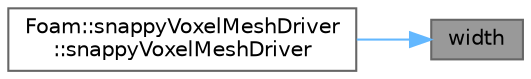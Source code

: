 digraph "width"
{
 // LATEX_PDF_SIZE
  bgcolor="transparent";
  edge [fontname=Helvetica,fontsize=10,labelfontname=Helvetica,labelfontsize=10];
  node [fontname=Helvetica,fontsize=10,shape=box,height=0.2,width=0.4];
  rankdir="RL";
  Node1 [id="Node000001",label="width",height=0.2,width=0.4,color="gray40", fillcolor="grey60", style="filled", fontcolor="black",tooltip=" "];
  Node1 -> Node2 [id="edge1_Node000001_Node000002",dir="back",color="steelblue1",style="solid",tooltip=" "];
  Node2 [id="Node000002",label="Foam::snappyVoxelMeshDriver\l::snappyVoxelMeshDriver",height=0.2,width=0.4,color="grey40", fillcolor="white", style="filled",URL="$classFoam_1_1snappyVoxelMeshDriver.html#a408f5ad6d240b03b1883823a6847956e",tooltip=" "];
}
